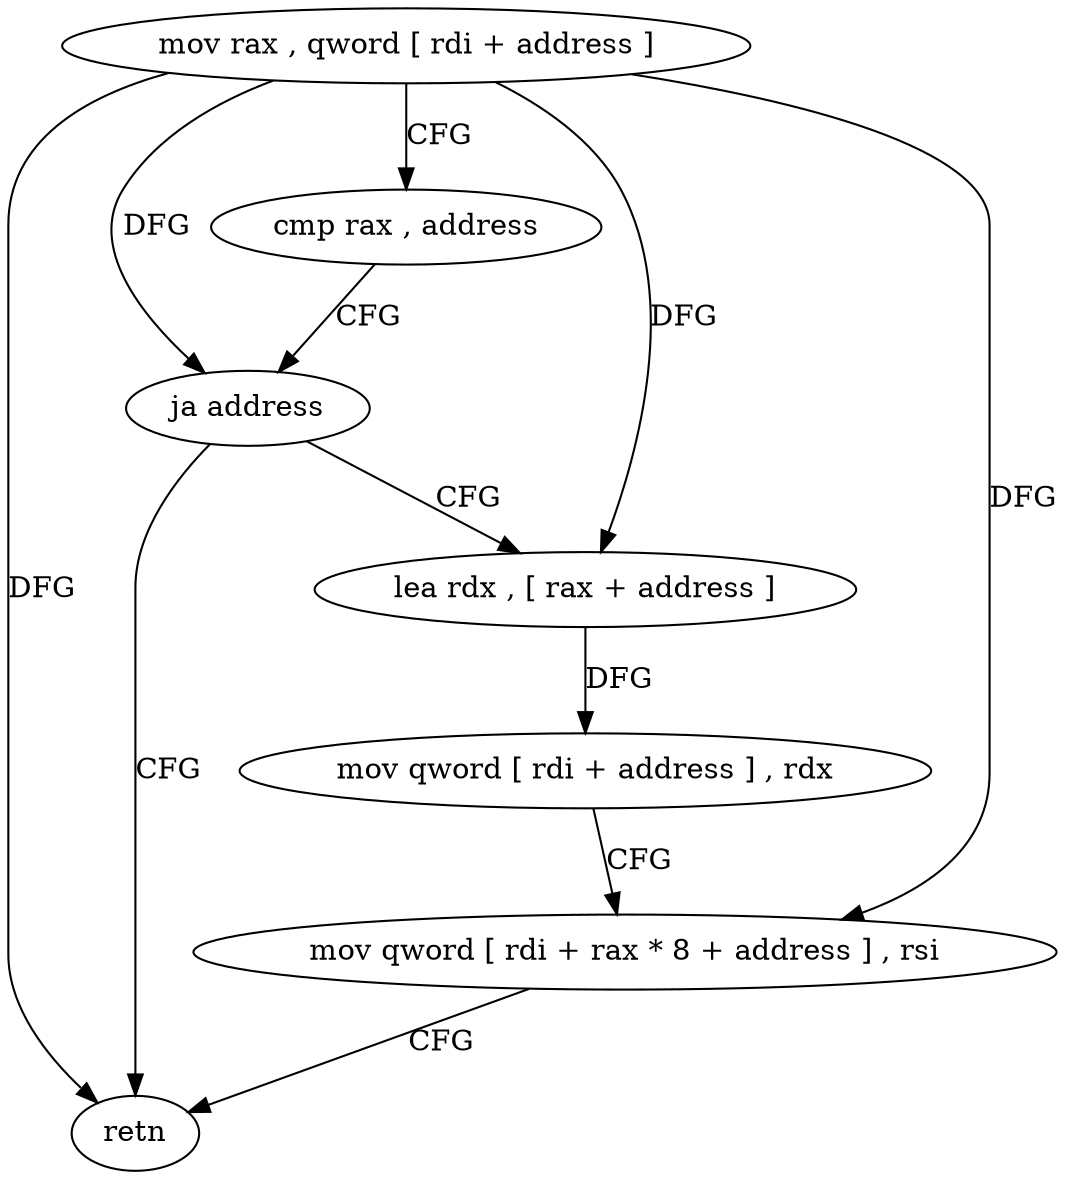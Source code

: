 digraph "func" {
"122070" [label = "mov rax , qword [ rdi + address ]" ]
"122074" [label = "cmp rax , address" ]
"122078" [label = "ja address" ]
"122093" [label = "retn" ]
"122080" [label = "lea rdx , [ rax + address ]" ]
"122084" [label = "mov qword [ rdi + address ] , rdx" ]
"122088" [label = "mov qword [ rdi + rax * 8 + address ] , rsi" ]
"122070" -> "122074" [ label = "CFG" ]
"122070" -> "122078" [ label = "DFG" ]
"122070" -> "122093" [ label = "DFG" ]
"122070" -> "122080" [ label = "DFG" ]
"122070" -> "122088" [ label = "DFG" ]
"122074" -> "122078" [ label = "CFG" ]
"122078" -> "122093" [ label = "CFG" ]
"122078" -> "122080" [ label = "CFG" ]
"122080" -> "122084" [ label = "DFG" ]
"122084" -> "122088" [ label = "CFG" ]
"122088" -> "122093" [ label = "CFG" ]
}
